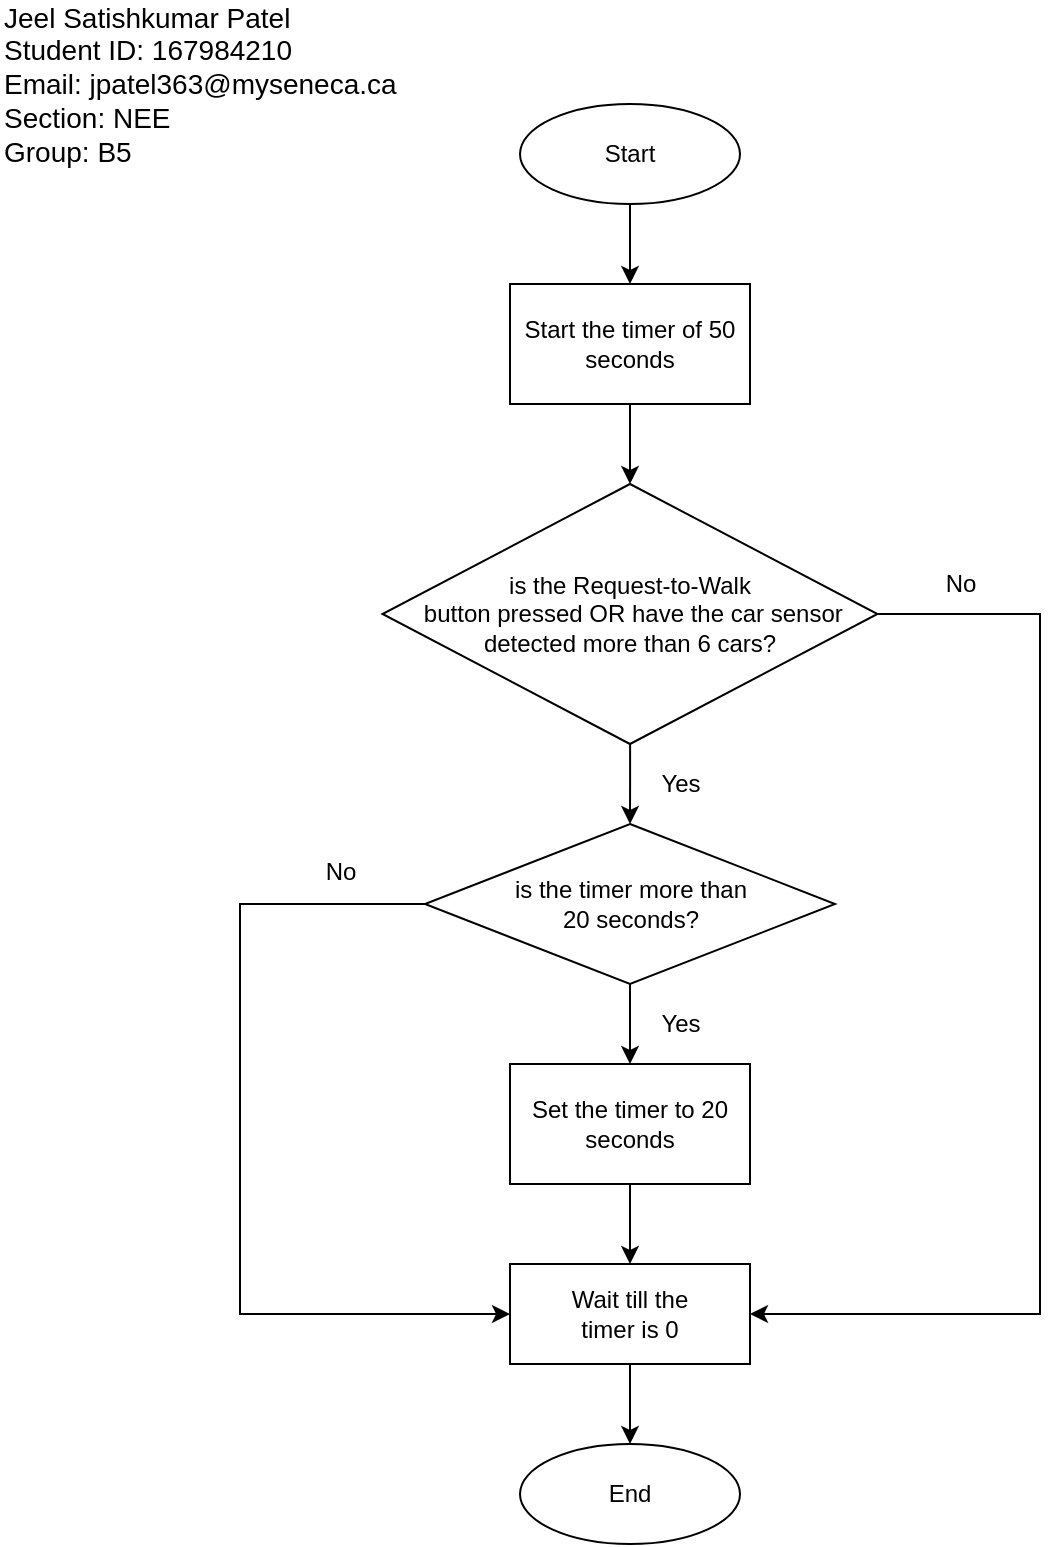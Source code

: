 <mxfile version="18.1.1" type="github">
  <diagram id="kgpKYQtTHZ0yAKxKKP6v" name="Page-1">
    <mxGraphModel dx="868" dy="478" grid="1" gridSize="10" guides="1" tooltips="1" connect="1" arrows="1" fold="1" page="1" pageScale="1" pageWidth="850" pageHeight="1100" math="0" shadow="0">
      <root>
        <mxCell id="0" />
        <mxCell id="1" parent="0" />
        <mxCell id="IGSi7vzit7BUhH5rT9WO-24" style="edgeStyle=orthogonalEdgeStyle;rounded=0;orthogonalLoop=1;jettySize=auto;html=1;entryX=0.5;entryY=0;entryDx=0;entryDy=0;" edge="1" parent="1" source="IGSi7vzit7BUhH5rT9WO-1" target="IGSi7vzit7BUhH5rT9WO-4">
          <mxGeometry relative="1" as="geometry" />
        </mxCell>
        <mxCell id="IGSi7vzit7BUhH5rT9WO-1" value="Start" style="ellipse;whiteSpace=wrap;html=1;" vertex="1" parent="1">
          <mxGeometry x="340" y="130" width="110" height="50" as="geometry" />
        </mxCell>
        <mxCell id="IGSi7vzit7BUhH5rT9WO-16" style="edgeStyle=orthogonalEdgeStyle;rounded=0;orthogonalLoop=1;jettySize=auto;html=1;entryX=0.5;entryY=0;entryDx=0;entryDy=0;" edge="1" parent="1" source="IGSi7vzit7BUhH5rT9WO-4" target="IGSi7vzit7BUhH5rT9WO-5">
          <mxGeometry relative="1" as="geometry" />
        </mxCell>
        <mxCell id="IGSi7vzit7BUhH5rT9WO-4" value="Start the timer of 50 seconds" style="rounded=0;whiteSpace=wrap;html=1;" vertex="1" parent="1">
          <mxGeometry x="335" y="220" width="120" height="60" as="geometry" />
        </mxCell>
        <mxCell id="IGSi7vzit7BUhH5rT9WO-11" style="edgeStyle=orthogonalEdgeStyle;rounded=0;orthogonalLoop=1;jettySize=auto;html=1;entryX=1;entryY=0.5;entryDx=0;entryDy=0;" edge="1" parent="1" source="IGSi7vzit7BUhH5rT9WO-5" target="IGSi7vzit7BUhH5rT9WO-26">
          <mxGeometry relative="1" as="geometry">
            <mxPoint x="450" y="735" as="targetPoint" />
            <Array as="points">
              <mxPoint x="600" y="385" />
              <mxPoint x="600" y="735" />
            </Array>
          </mxGeometry>
        </mxCell>
        <mxCell id="IGSi7vzit7BUhH5rT9WO-12" style="edgeStyle=orthogonalEdgeStyle;rounded=0;orthogonalLoop=1;jettySize=auto;html=1;entryX=0.5;entryY=0;entryDx=0;entryDy=0;" edge="1" parent="1" source="IGSi7vzit7BUhH5rT9WO-5" target="IGSi7vzit7BUhH5rT9WO-8">
          <mxGeometry relative="1" as="geometry" />
        </mxCell>
        <mxCell id="IGSi7vzit7BUhH5rT9WO-5" value="&lt;div&gt;is the Request-to-Walk&lt;/div&gt;&lt;div&gt;&amp;nbsp;button pressed OR have the car sensor detected more than 6 cars?&lt;br&gt;&lt;/div&gt;" style="rhombus;whiteSpace=wrap;html=1;" vertex="1" parent="1">
          <mxGeometry x="271.25" y="320" width="247.5" height="130" as="geometry" />
        </mxCell>
        <mxCell id="IGSi7vzit7BUhH5rT9WO-15" style="edgeStyle=orthogonalEdgeStyle;rounded=0;orthogonalLoop=1;jettySize=auto;html=1;entryX=0.5;entryY=0;entryDx=0;entryDy=0;" edge="1" parent="1" source="IGSi7vzit7BUhH5rT9WO-7" target="IGSi7vzit7BUhH5rT9WO-26">
          <mxGeometry relative="1" as="geometry">
            <mxPoint x="395" y="710" as="targetPoint" />
          </mxGeometry>
        </mxCell>
        <mxCell id="IGSi7vzit7BUhH5rT9WO-7" value="Set the timer to 20 seconds" style="rounded=0;whiteSpace=wrap;html=1;" vertex="1" parent="1">
          <mxGeometry x="335" y="610" width="120" height="60" as="geometry" />
        </mxCell>
        <mxCell id="IGSi7vzit7BUhH5rT9WO-14" style="edgeStyle=orthogonalEdgeStyle;rounded=0;orthogonalLoop=1;jettySize=auto;html=1;entryX=0.5;entryY=0;entryDx=0;entryDy=0;" edge="1" parent="1" source="IGSi7vzit7BUhH5rT9WO-8" target="IGSi7vzit7BUhH5rT9WO-7">
          <mxGeometry relative="1" as="geometry" />
        </mxCell>
        <mxCell id="IGSi7vzit7BUhH5rT9WO-23" style="edgeStyle=orthogonalEdgeStyle;rounded=0;orthogonalLoop=1;jettySize=auto;html=1;entryX=0;entryY=0.5;entryDx=0;entryDy=0;" edge="1" parent="1" source="IGSi7vzit7BUhH5rT9WO-8" target="IGSi7vzit7BUhH5rT9WO-26">
          <mxGeometry relative="1" as="geometry">
            <mxPoint x="340" y="735" as="targetPoint" />
            <Array as="points">
              <mxPoint x="200" y="530" />
              <mxPoint x="200" y="735" />
              <mxPoint x="335" y="735" />
            </Array>
          </mxGeometry>
        </mxCell>
        <mxCell id="IGSi7vzit7BUhH5rT9WO-8" value="&lt;div&gt;is the timer more than&lt;/div&gt;&lt;div&gt;20 seconds?&lt;/div&gt;" style="rhombus;whiteSpace=wrap;html=1;" vertex="1" parent="1">
          <mxGeometry x="292.5" y="490" width="205" height="80" as="geometry" />
        </mxCell>
        <mxCell id="IGSi7vzit7BUhH5rT9WO-19" value="No" style="text;html=1;align=center;verticalAlign=middle;resizable=0;points=[];autosize=1;strokeColor=none;fillColor=none;" vertex="1" parent="1">
          <mxGeometry x="545" y="360" width="30" height="20" as="geometry" />
        </mxCell>
        <mxCell id="IGSi7vzit7BUhH5rT9WO-20" value="No" style="text;html=1;align=center;verticalAlign=middle;resizable=0;points=[];autosize=1;strokeColor=none;fillColor=none;" vertex="1" parent="1">
          <mxGeometry x="235" y="504" width="30" height="20" as="geometry" />
        </mxCell>
        <mxCell id="IGSi7vzit7BUhH5rT9WO-21" value="Yes" style="text;html=1;align=center;verticalAlign=middle;resizable=0;points=[];autosize=1;strokeColor=none;fillColor=none;" vertex="1" parent="1">
          <mxGeometry x="400" y="460" width="40" height="20" as="geometry" />
        </mxCell>
        <mxCell id="IGSi7vzit7BUhH5rT9WO-22" value="Yes" style="text;html=1;align=center;verticalAlign=middle;resizable=0;points=[];autosize=1;strokeColor=none;fillColor=none;" vertex="1" parent="1">
          <mxGeometry x="400" y="580" width="40" height="20" as="geometry" />
        </mxCell>
        <mxCell id="IGSi7vzit7BUhH5rT9WO-28" style="edgeStyle=orthogonalEdgeStyle;rounded=0;orthogonalLoop=1;jettySize=auto;html=1;entryX=0.5;entryY=0;entryDx=0;entryDy=0;" edge="1" parent="1" source="IGSi7vzit7BUhH5rT9WO-26" target="IGSi7vzit7BUhH5rT9WO-27">
          <mxGeometry relative="1" as="geometry" />
        </mxCell>
        <mxCell id="IGSi7vzit7BUhH5rT9WO-26" value="&lt;div&gt;Wait till the &lt;br&gt;&lt;/div&gt;&lt;div&gt;timer is 0&lt;/div&gt;" style="rounded=0;whiteSpace=wrap;html=1;" vertex="1" parent="1">
          <mxGeometry x="335" y="710" width="120" height="50" as="geometry" />
        </mxCell>
        <mxCell id="IGSi7vzit7BUhH5rT9WO-27" value="End" style="ellipse;whiteSpace=wrap;html=1;" vertex="1" parent="1">
          <mxGeometry x="340" y="800" width="110" height="50" as="geometry" />
        </mxCell>
        <mxCell id="IGSi7vzit7BUhH5rT9WO-29" value="&lt;font style=&quot;font-size: 14px;&quot;&gt;Jeel Satishkumar Patel&lt;br&gt;Student ID: 167984210&lt;br&gt;&lt;/font&gt;&lt;div&gt;&lt;font style=&quot;font-size: 14px;&quot;&gt;Email: jpatel363@myseneca.ca&lt;br&gt;&lt;/font&gt;&lt;/div&gt;&lt;div&gt;&lt;font style=&quot;font-size: 14px;&quot;&gt;Section: NEE&lt;/font&gt;&lt;/div&gt;&lt;div&gt;&lt;font style=&quot;font-size: 14px;&quot;&gt;Group: B5&lt;/font&gt;&lt;br&gt;&lt;/div&gt;" style="text;html=1;align=left;verticalAlign=middle;resizable=0;points=[];autosize=1;strokeColor=none;fillColor=none;" vertex="1" parent="1">
          <mxGeometry x="80" y="80" width="210" height="80" as="geometry" />
        </mxCell>
      </root>
    </mxGraphModel>
  </diagram>
</mxfile>
